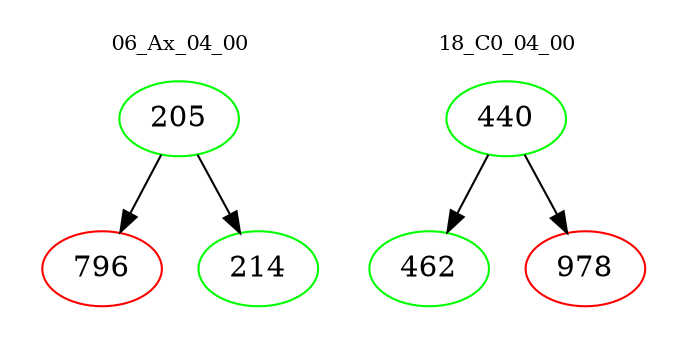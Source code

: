digraph{
subgraph cluster_0 {
color = white
label = "06_Ax_04_00";
fontsize=10;
T0_205 [label="205", color="green"]
T0_205 -> T0_796 [color="black"]
T0_796 [label="796", color="red"]
T0_205 -> T0_214 [color="black"]
T0_214 [label="214", color="green"]
}
subgraph cluster_1 {
color = white
label = "18_C0_04_00";
fontsize=10;
T1_440 [label="440", color="green"]
T1_440 -> T1_462 [color="black"]
T1_462 [label="462", color="green"]
T1_440 -> T1_978 [color="black"]
T1_978 [label="978", color="red"]
}
}
